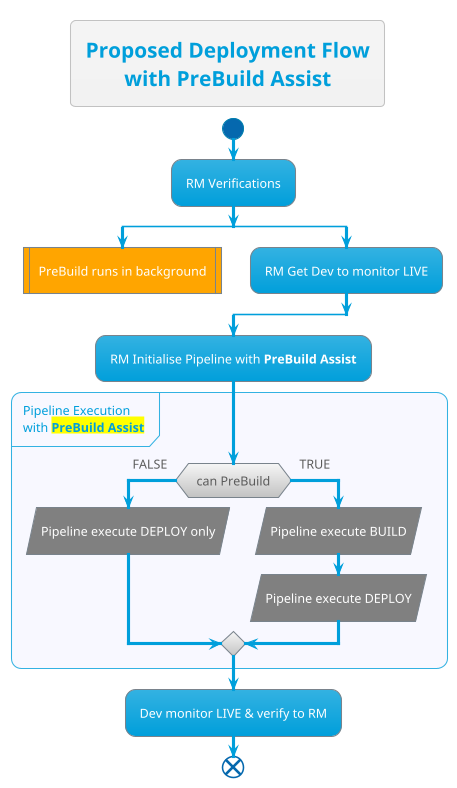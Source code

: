 @startuml
!theme bluegray
skinparam FooterFontColor black
skinparam PartitionBackgroundColor ghostwhite
skinparam ActivityBorderColor #79838c

title Proposed Deployment Flow\nwith PreBuild Assist

start

:RM Verifications;
split
    #orange:PreBuild runs in background|
    kill
split again
    :RM Get Dev to monitor LIVE;
end split

:RM Initialise Pipeline with <b>PreBuild Assist;

group Pipeline Execution\nwith <b><back:Yellow>PreBuild Assist</back>
if (can PreBuild) then (FALSE)
    #grey:Pipeline execute DEPLOY only/
else (TRUE)
    #grey:Pipeline execute BUILD/
    #grey:Pipeline execute DEPLOY/
endif
end group
:Dev monitor LIVE & verify to RM;

end

@enduml
